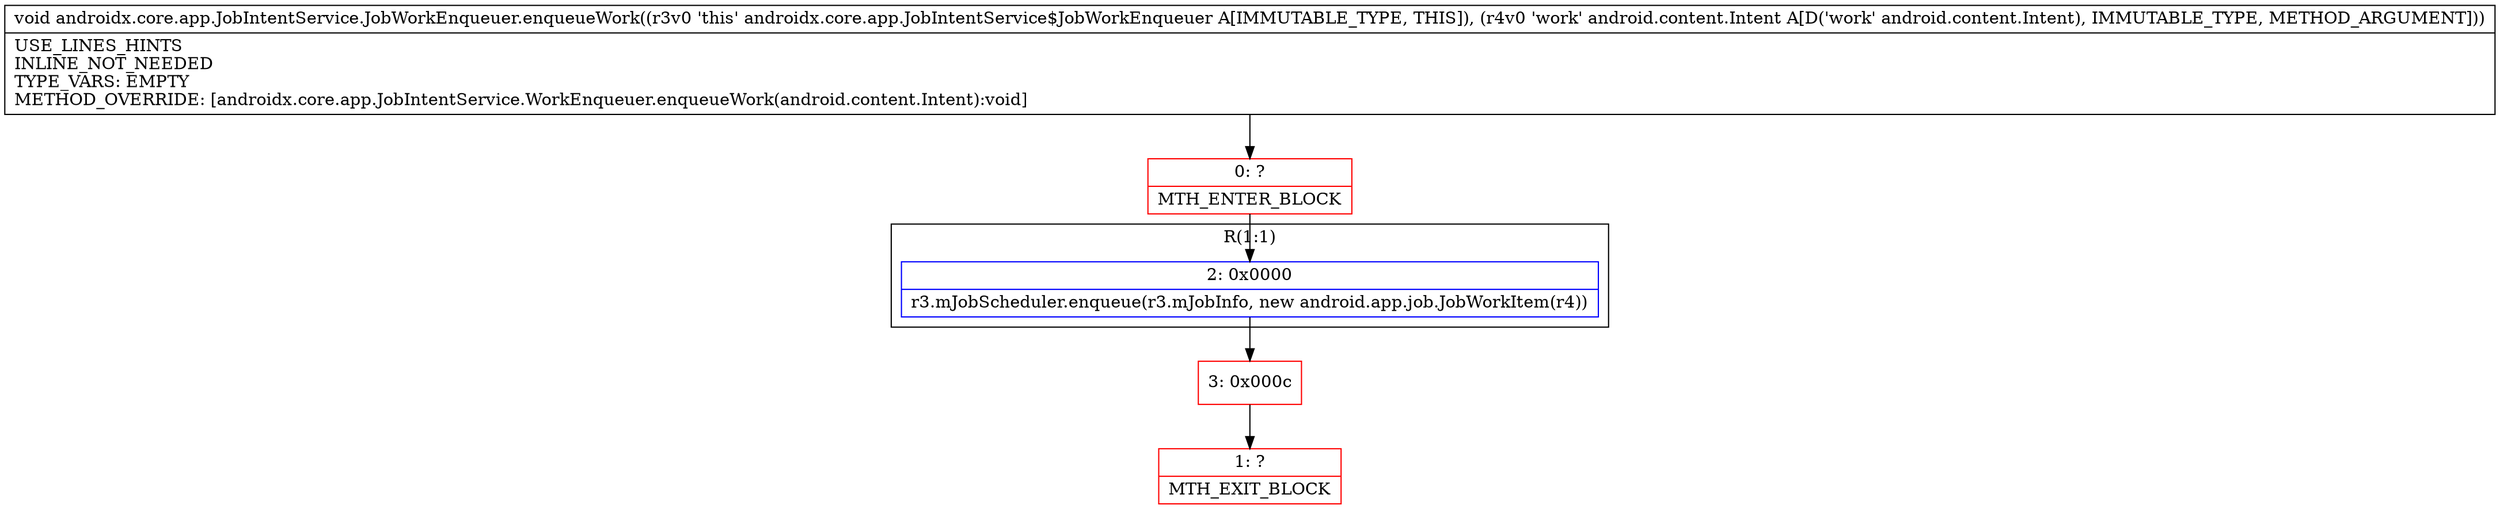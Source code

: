 digraph "CFG forandroidx.core.app.JobIntentService.JobWorkEnqueuer.enqueueWork(Landroid\/content\/Intent;)V" {
subgraph cluster_Region_1828958147 {
label = "R(1:1)";
node [shape=record,color=blue];
Node_2 [shape=record,label="{2\:\ 0x0000|r3.mJobScheduler.enqueue(r3.mJobInfo, new android.app.job.JobWorkItem(r4))\l}"];
}
Node_0 [shape=record,color=red,label="{0\:\ ?|MTH_ENTER_BLOCK\l}"];
Node_3 [shape=record,color=red,label="{3\:\ 0x000c}"];
Node_1 [shape=record,color=red,label="{1\:\ ?|MTH_EXIT_BLOCK\l}"];
MethodNode[shape=record,label="{void androidx.core.app.JobIntentService.JobWorkEnqueuer.enqueueWork((r3v0 'this' androidx.core.app.JobIntentService$JobWorkEnqueuer A[IMMUTABLE_TYPE, THIS]), (r4v0 'work' android.content.Intent A[D('work' android.content.Intent), IMMUTABLE_TYPE, METHOD_ARGUMENT]))  | USE_LINES_HINTS\lINLINE_NOT_NEEDED\lTYPE_VARS: EMPTY\lMETHOD_OVERRIDE: [androidx.core.app.JobIntentService.WorkEnqueuer.enqueueWork(android.content.Intent):void]\l}"];
MethodNode -> Node_0;Node_2 -> Node_3;
Node_0 -> Node_2;
Node_3 -> Node_1;
}

